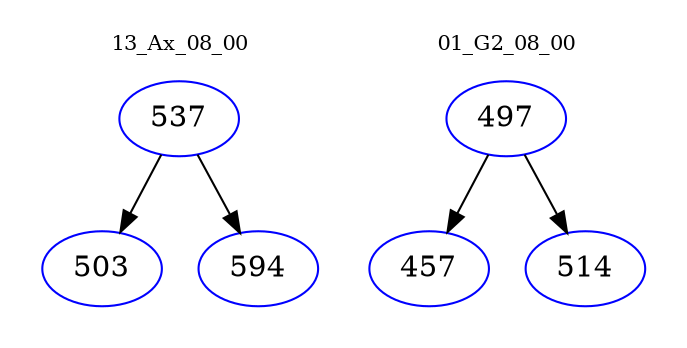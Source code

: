 digraph{
subgraph cluster_0 {
color = white
label = "13_Ax_08_00";
fontsize=10;
T0_537 [label="537", color="blue"]
T0_537 -> T0_503 [color="black"]
T0_503 [label="503", color="blue"]
T0_537 -> T0_594 [color="black"]
T0_594 [label="594", color="blue"]
}
subgraph cluster_1 {
color = white
label = "01_G2_08_00";
fontsize=10;
T1_497 [label="497", color="blue"]
T1_497 -> T1_457 [color="black"]
T1_457 [label="457", color="blue"]
T1_497 -> T1_514 [color="black"]
T1_514 [label="514", color="blue"]
}
}
